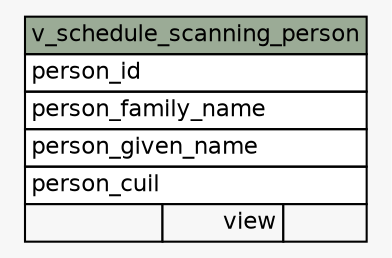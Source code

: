// dot 2.38.0 on Linux 4.10.0-32-generic
digraph "v_schedule_scanning_person" {
  graph [
    rankdir="RL"
    bgcolor="#f7f7f7"
  ];
  node [
    fontname="Helvetica"
    fontsize="11"
    shape="plaintext"
  ];
  edge [
    arrowsize="0.8"
  ];
  "v_schedule_scanning_person" [
    label=<
    <TABLE BORDER="0" CELLBORDER="1" CELLSPACING="0" BGCOLOR="#ffffff">
      <TR><TD PORT="v_schedule_scanning_person.heading" COLSPAN="3" BGCOLOR="#9bab96" ALIGN="CENTER">v_schedule_scanning_person</TD></TR>
      <TR><TD PORT="person_id" COLSPAN="3" ALIGN="LEFT">person_id</TD></TR>
      <TR><TD PORT="person_family_name" COLSPAN="3" ALIGN="LEFT">person_family_name</TD></TR>
      <TR><TD PORT="person_given_name" COLSPAN="3" ALIGN="LEFT">person_given_name</TD></TR>
      <TR><TD PORT="person_cuil" COLSPAN="3" ALIGN="LEFT">person_cuil</TD></TR>
      <TR><TD ALIGN="LEFT" BGCOLOR="#f7f7f7">  </TD><TD ALIGN="RIGHT" BGCOLOR="#f7f7f7">view</TD><TD ALIGN="RIGHT" BGCOLOR="#f7f7f7">  </TD></TR>
    </TABLE>>
    URL="tables/v_schedule_scanning_person.html#"
    tooltip="v_schedule_scanning_person"
  ];
}

